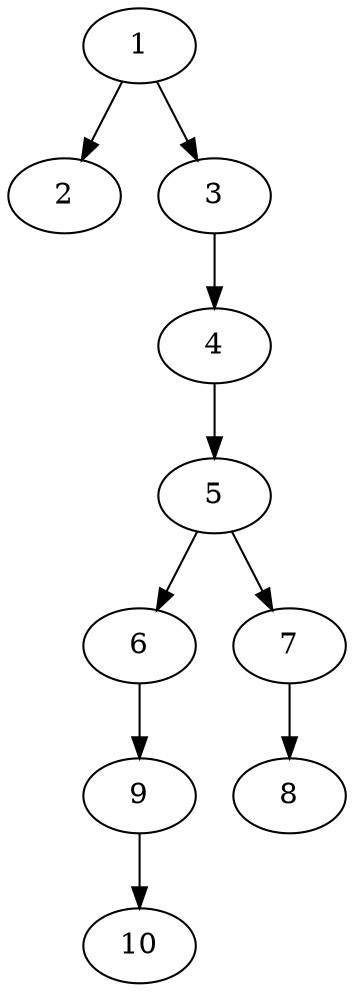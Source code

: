 // DAG automatically generated by daggen at Tue Aug  6 16:21:19 2019
// ./daggen --dot -n 10 --ccr 0.5 --fat 0.4 --regular 0.5 --density 0.5 --mindata 5242880 --maxdata 52428800 
digraph G {
  1 [size="32114688", alpha="0.17", expect_size="16057344"] 
  1 -> 2 [size ="16057344"]
  1 -> 3 [size ="16057344"]
  2 [size="103155712", alpha="0.16", expect_size="51577856"] 
  3 [size="31672320", alpha="0.03", expect_size="15836160"] 
  3 -> 4 [size ="15836160"]
  4 [size="36147200", alpha="0.20", expect_size="18073600"] 
  4 -> 5 [size ="18073600"]
  5 [size="73263104", alpha="0.07", expect_size="36631552"] 
  5 -> 6 [size ="36631552"]
  5 -> 7 [size ="36631552"]
  6 [size="40484864", alpha="0.02", expect_size="20242432"] 
  6 -> 9 [size ="20242432"]
  7 [size="85291008", alpha="0.10", expect_size="42645504"] 
  7 -> 8 [size ="42645504"]
  8 [size="100507648", alpha="0.01", expect_size="50253824"] 
  9 [size="100876288", alpha="0.08", expect_size="50438144"] 
  9 -> 10 [size ="50438144"]
  10 [size="46944256", alpha="0.07", expect_size="23472128"] 
}
